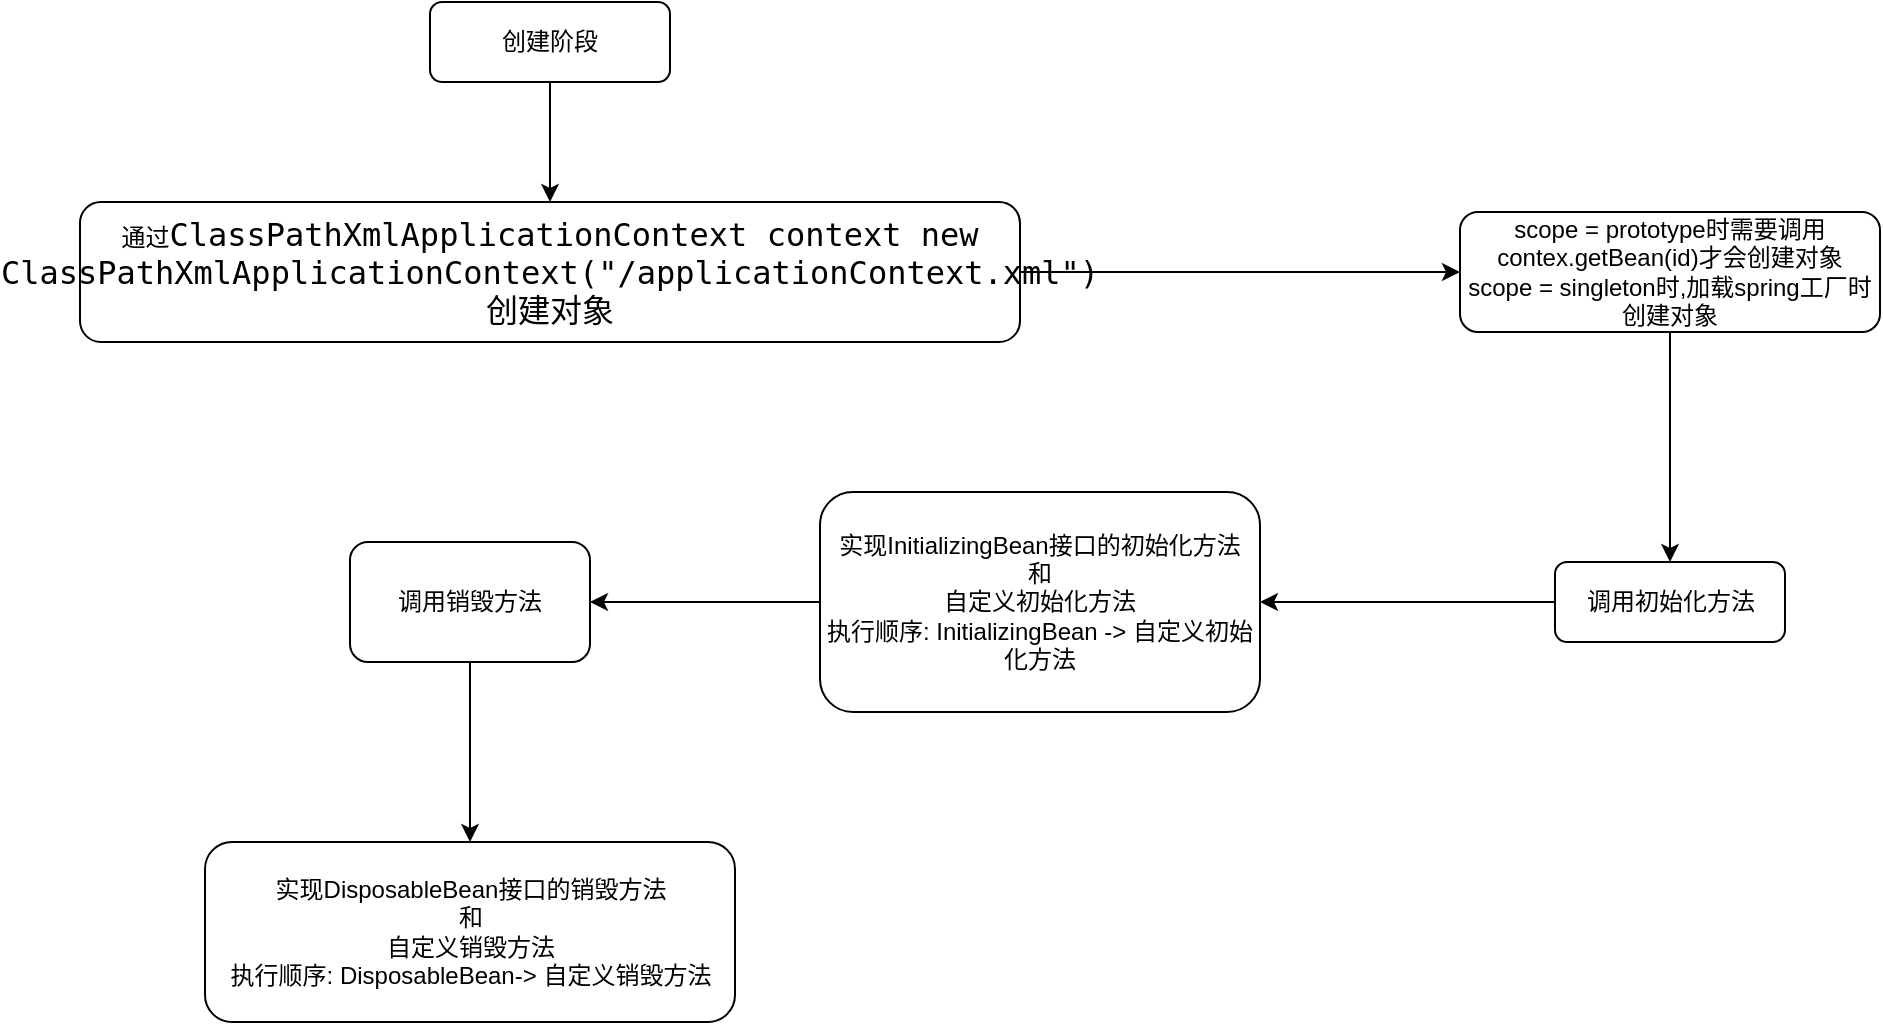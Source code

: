 <mxfile version="16.5.1" type="device"><diagram id="C5RBs43oDa-KdzZeNtuy" name="Page-1"><mxGraphModel dx="1929" dy="865" grid="1" gridSize="10" guides="1" tooltips="1" connect="1" arrows="1" fold="1" page="1" pageScale="1" pageWidth="827" pageHeight="1169" math="0" shadow="0"><root><mxCell id="WIyWlLk6GJQsqaUBKTNV-0"/><mxCell id="WIyWlLk6GJQsqaUBKTNV-1" parent="WIyWlLk6GJQsqaUBKTNV-0"/><mxCell id="7L9cR6qBE81x7pl9zAZj-24" style="edgeStyle=orthogonalEdgeStyle;rounded=0;orthogonalLoop=1;jettySize=auto;html=1;fontColor=#000000;" parent="WIyWlLk6GJQsqaUBKTNV-1" source="WIyWlLk6GJQsqaUBKTNV-3" target="7L9cR6qBE81x7pl9zAZj-2" edge="1"><mxGeometry relative="1" as="geometry"/></mxCell><mxCell id="WIyWlLk6GJQsqaUBKTNV-3" value="创建阶段" style="rounded=1;whiteSpace=wrap;html=1;fontSize=12;glass=0;strokeWidth=1;shadow=0;" parent="WIyWlLk6GJQsqaUBKTNV-1" vertex="1"><mxGeometry x="-575" y="80" width="120" height="40" as="geometry"/></mxCell><mxCell id="7L9cR6qBE81x7pl9zAZj-11" value="" style="edgeStyle=orthogonalEdgeStyle;rounded=0;orthogonalLoop=1;jettySize=auto;html=1;fontColor=#000000;" parent="WIyWlLk6GJQsqaUBKTNV-1" source="7L9cR6qBE81x7pl9zAZj-2" target="7L9cR6qBE81x7pl9zAZj-10" edge="1"><mxGeometry relative="1" as="geometry"/></mxCell><mxCell id="7L9cR6qBE81x7pl9zAZj-2" value="&lt;p&gt;通过&lt;span style=&quot;font-family: &amp;#34;jetbrains mono&amp;#34; , monospace ; font-size: 12pt&quot;&gt;ClassPathXmlApplicationContext context &lt;/span&gt;&lt;span style=&quot;font-family: &amp;#34;jetbrains mono&amp;#34; , monospace ; font-size: 12pt&quot;&gt;new &lt;/span&gt;&lt;span style=&quot;font-family: &amp;#34;jetbrains mono&amp;#34; , monospace ; font-size: 12pt&quot;&gt;ClassPathXmlApplicationContext(&lt;/span&gt;&lt;span style=&quot;font-family: &amp;#34;jetbrains mono&amp;#34; , monospace ; font-size: 12pt&quot;&gt;&quot;/applicationContext.xml&quot;&lt;/span&gt;&lt;span style=&quot;font-family: &amp;#34;jetbrains mono&amp;#34; , monospace ; font-size: 12pt&quot;&gt;)创建对象&lt;/span&gt;&lt;/p&gt;" style="rounded=1;whiteSpace=wrap;html=1;" parent="WIyWlLk6GJQsqaUBKTNV-1" vertex="1"><mxGeometry x="-750" y="180" width="470" height="70" as="geometry"/></mxCell><mxCell id="7L9cR6qBE81x7pl9zAZj-17" value="" style="edgeStyle=orthogonalEdgeStyle;rounded=0;orthogonalLoop=1;jettySize=auto;html=1;fontColor=#000000;" parent="WIyWlLk6GJQsqaUBKTNV-1" source="7L9cR6qBE81x7pl9zAZj-7" target="7L9cR6qBE81x7pl9zAZj-16" edge="1"><mxGeometry relative="1" as="geometry"/></mxCell><mxCell id="7L9cR6qBE81x7pl9zAZj-7" value="调用初始化方法" style="rounded=1;whiteSpace=wrap;html=1;fontSize=12;glass=0;strokeWidth=1;shadow=0;" parent="WIyWlLk6GJQsqaUBKTNV-1" vertex="1"><mxGeometry x="-12.5" y="360" width="115" height="40" as="geometry"/></mxCell><mxCell id="7L9cR6qBE81x7pl9zAZj-12" style="edgeStyle=orthogonalEdgeStyle;rounded=0;orthogonalLoop=1;jettySize=auto;html=1;fontColor=#000000;entryX=0.5;entryY=0;entryDx=0;entryDy=0;" parent="WIyWlLk6GJQsqaUBKTNV-1" source="7L9cR6qBE81x7pl9zAZj-10" target="7L9cR6qBE81x7pl9zAZj-7" edge="1"><mxGeometry relative="1" as="geometry"><mxPoint x="-60" y="320" as="targetPoint"/></mxGeometry></mxCell><mxCell id="7L9cR6qBE81x7pl9zAZj-10" value="scope =&amp;nbsp;prototype时需要调用contex.getBean(id)才会创建对象&lt;br&gt;scope =&amp;nbsp;singleton时,加载spring工厂时创建对象" style="whiteSpace=wrap;html=1;rounded=1;" parent="WIyWlLk6GJQsqaUBKTNV-1" vertex="1"><mxGeometry x="-60" y="185" width="210" height="60" as="geometry"/></mxCell><mxCell id="7L9cR6qBE81x7pl9zAZj-20" value="" style="edgeStyle=orthogonalEdgeStyle;rounded=0;orthogonalLoop=1;jettySize=auto;html=1;fontColor=#000000;" parent="WIyWlLk6GJQsqaUBKTNV-1" source="7L9cR6qBE81x7pl9zAZj-16" target="7L9cR6qBE81x7pl9zAZj-19" edge="1"><mxGeometry relative="1" as="geometry"/></mxCell><mxCell id="7L9cR6qBE81x7pl9zAZj-16" value="实现&lt;span&gt;InitializingBean接口的初始化方法&lt;br&gt;和&lt;br&gt;自定义初始化方法&lt;br&gt;执行顺序:&amp;nbsp;&lt;/span&gt;InitializingBean -&amp;gt; 自定义初始化方法&lt;span&gt;&lt;br&gt;&lt;/span&gt;" style="whiteSpace=wrap;html=1;rounded=1;glass=0;strokeWidth=1;shadow=0;" parent="WIyWlLk6GJQsqaUBKTNV-1" vertex="1"><mxGeometry x="-380" y="325" width="220" height="110" as="geometry"/></mxCell><mxCell id="7L9cR6qBE81x7pl9zAZj-23" value="" style="edgeStyle=orthogonalEdgeStyle;rounded=0;orthogonalLoop=1;jettySize=auto;html=1;fontColor=#000000;" parent="WIyWlLk6GJQsqaUBKTNV-1" source="7L9cR6qBE81x7pl9zAZj-19" target="7L9cR6qBE81x7pl9zAZj-22" edge="1"><mxGeometry relative="1" as="geometry"/></mxCell><mxCell id="7L9cR6qBE81x7pl9zAZj-19" value="调用销毁方法" style="whiteSpace=wrap;html=1;rounded=1;glass=0;strokeWidth=1;shadow=0;" parent="WIyWlLk6GJQsqaUBKTNV-1" vertex="1"><mxGeometry x="-615" y="350" width="120" height="60" as="geometry"/></mxCell><mxCell id="7L9cR6qBE81x7pl9zAZj-22" value="&lt;span&gt;实现&lt;/span&gt;&lt;span&gt;DisposableBean&lt;/span&gt;&lt;span&gt;接口的销毁方法&lt;/span&gt;&lt;br&gt;&lt;span&gt;和&lt;br&gt;自定义销毁方法&lt;br&gt;&lt;/span&gt;执行顺序: DisposableBean-&amp;gt; 自定义销毁方法&lt;span&gt;&lt;br&gt;&lt;/span&gt;" style="whiteSpace=wrap;html=1;rounded=1;glass=0;strokeWidth=1;shadow=0;" parent="WIyWlLk6GJQsqaUBKTNV-1" vertex="1"><mxGeometry x="-687.5" y="500" width="265" height="90" as="geometry"/></mxCell></root></mxGraphModel></diagram></mxfile>